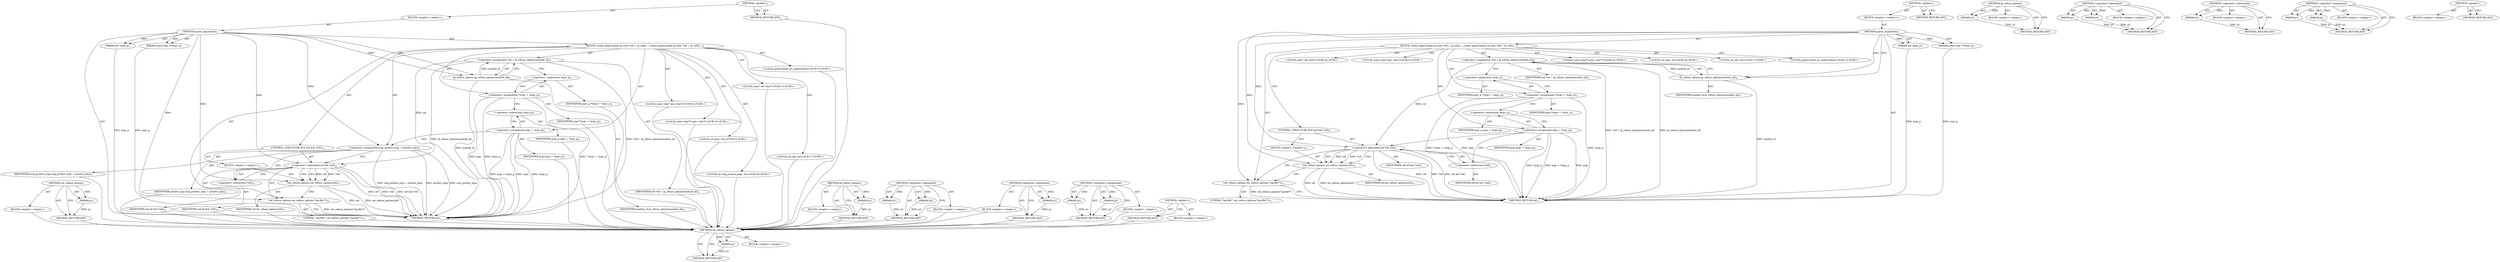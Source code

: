 digraph "&lt;global&gt;" {
vulnerable_87 [label=<(METHOD,set_refuse_options)>];
vulnerable_88 [label=<(PARAM,p1)>];
vulnerable_89 [label=<(BLOCK,&lt;empty&gt;,&lt;empty&gt;)>];
vulnerable_90 [label=<(METHOD_RETURN,ANY)>];
vulnerable_6 [label=<(METHOD,&lt;global&gt;)<SUB>1</SUB>>];
vulnerable_7 [label=<(BLOCK,&lt;empty&gt;,&lt;empty&gt;)<SUB>1</SUB>>];
vulnerable_8 [label=<(METHOD,parse_arguments)<SUB>1</SUB>>];
vulnerable_9 [label=<(PARAM,int *argc_p)<SUB>1</SUB>>];
vulnerable_10 [label=<(PARAM,const char ***argv_p)<SUB>1</SUB>>];
vulnerable_11 [label=<(BLOCK,{
	static poptContext pc;
	char *ref = lp_refus...,{
	static poptContext pc;
	char *ref = lp_refus...)<SUB>2</SUB>>];
vulnerable_12 [label="<(LOCAL,poptContext pc: poptContext)<SUB>3</SUB>>"];
vulnerable_13 [label="<(LOCAL,char* ref: char*)<SUB>4</SUB>>"];
vulnerable_14 [label=<(&lt;operator&gt;.assignment,*ref = lp_refuse_options(module_id))<SUB>4</SUB>>];
vulnerable_15 [label=<(IDENTIFIER,ref,*ref = lp_refuse_options(module_id))<SUB>4</SUB>>];
vulnerable_16 [label=<(lp_refuse_options,lp_refuse_options(module_id))<SUB>4</SUB>>];
vulnerable_17 [label=<(IDENTIFIER,module_id,lp_refuse_options(module_id))<SUB>4</SUB>>];
vulnerable_18 [label="<(LOCAL,const char* arg: char*)<SUB>5</SUB>>"];
vulnerable_19 [label="<(LOCAL,const char** argv: char**)<SUB>5</SUB>>"];
vulnerable_20 [label=<(&lt;operator&gt;.assignment,**argv = *argv_p)<SUB>5</SUB>>];
vulnerable_21 [label=<(IDENTIFIER,argv,**argv = *argv_p)<SUB>5</SUB>>];
vulnerable_22 [label=<(&lt;operator&gt;.indirection,*argv_p)<SUB>5</SUB>>];
vulnerable_23 [label=<(IDENTIFIER,argv_p,**argv = *argv_p)<SUB>5</SUB>>];
vulnerable_24 [label="<(LOCAL,int argc: int)<SUB>6</SUB>>"];
vulnerable_25 [label=<(&lt;operator&gt;.assignment,argc = *argc_p)<SUB>6</SUB>>];
vulnerable_26 [label=<(IDENTIFIER,argc,argc = *argc_p)<SUB>6</SUB>>];
vulnerable_27 [label=<(&lt;operator&gt;.indirection,*argc_p)<SUB>6</SUB>>];
vulnerable_28 [label=<(IDENTIFIER,argc_p,argc = *argc_p)<SUB>6</SUB>>];
vulnerable_29 [label="<(LOCAL,int opt: int)<SUB>7</SUB>>"];
vulnerable_30 [label=<(CONTROL_STRUCTURE,IF,if (ref &amp;&amp; *ref))<SUB>9</SUB>>];
vulnerable_31 [label=<(&lt;operator&gt;.logicalAnd,ref &amp;&amp; *ref)<SUB>9</SUB>>];
vulnerable_32 [label=<(IDENTIFIER,ref,ref &amp;&amp; *ref)<SUB>9</SUB>>];
vulnerable_33 [label=<(&lt;operator&gt;.indirection,*ref)<SUB>9</SUB>>];
vulnerable_34 [label=<(IDENTIFIER,ref,ref &amp;&amp; *ref)<SUB>9</SUB>>];
vulnerable_35 [label=<(BLOCK,&lt;empty&gt;,&lt;empty&gt;)<SUB>10</SUB>>];
vulnerable_36 [label=<(set_refuse_options,set_refuse_options(ref))<SUB>10</SUB>>];
vulnerable_37 [label=<(IDENTIFIER,ref,set_refuse_options(ref))<SUB>10</SUB>>];
vulnerable_38 [label=<(set_refuse_options,set_refuse_options(&quot;log-file*&quot;))<SUB>11</SUB>>];
vulnerable_39 [label=<(LITERAL,&quot;log-file*&quot;,set_refuse_options(&quot;log-file*&quot;))<SUB>11</SUB>>];
vulnerable_40 [label=<(METHOD_RETURN,int)<SUB>1</SUB>>];
vulnerable_42 [label=<(METHOD_RETURN,ANY)<SUB>1</SUB>>];
vulnerable_74 [label=<(METHOD,lp_refuse_options)>];
vulnerable_75 [label=<(PARAM,p1)>];
vulnerable_76 [label=<(BLOCK,&lt;empty&gt;,&lt;empty&gt;)>];
vulnerable_77 [label=<(METHOD_RETURN,ANY)>];
vulnerable_82 [label=<(METHOD,&lt;operator&gt;.logicalAnd)>];
vulnerable_83 [label=<(PARAM,p1)>];
vulnerable_84 [label=<(PARAM,p2)>];
vulnerable_85 [label=<(BLOCK,&lt;empty&gt;,&lt;empty&gt;)>];
vulnerable_86 [label=<(METHOD_RETURN,ANY)>];
vulnerable_78 [label=<(METHOD,&lt;operator&gt;.indirection)>];
vulnerable_79 [label=<(PARAM,p1)>];
vulnerable_80 [label=<(BLOCK,&lt;empty&gt;,&lt;empty&gt;)>];
vulnerable_81 [label=<(METHOD_RETURN,ANY)>];
vulnerable_69 [label=<(METHOD,&lt;operator&gt;.assignment)>];
vulnerable_70 [label=<(PARAM,p1)>];
vulnerable_71 [label=<(PARAM,p2)>];
vulnerable_72 [label=<(BLOCK,&lt;empty&gt;,&lt;empty&gt;)>];
vulnerable_73 [label=<(METHOD_RETURN,ANY)>];
vulnerable_63 [label=<(METHOD,&lt;global&gt;)<SUB>1</SUB>>];
vulnerable_64 [label=<(BLOCK,&lt;empty&gt;,&lt;empty&gt;)>];
vulnerable_65 [label=<(METHOD_RETURN,ANY)>];
fixed_91 [label=<(METHOD,set_refuse_options)>];
fixed_92 [label=<(PARAM,p1)>];
fixed_93 [label=<(BLOCK,&lt;empty&gt;,&lt;empty&gt;)>];
fixed_94 [label=<(METHOD_RETURN,ANY)>];
fixed_6 [label=<(METHOD,&lt;global&gt;)<SUB>1</SUB>>];
fixed_7 [label=<(BLOCK,&lt;empty&gt;,&lt;empty&gt;)<SUB>1</SUB>>];
fixed_8 [label=<(METHOD,parse_arguments)<SUB>1</SUB>>];
fixed_9 [label=<(PARAM,int *argc_p)<SUB>1</SUB>>];
fixed_10 [label=<(PARAM,const char ***argv_p)<SUB>1</SUB>>];
fixed_11 [label=<(BLOCK,{
	static poptContext pc;
	char *ref = lp_refus...,{
	static poptContext pc;
	char *ref = lp_refus...)<SUB>2</SUB>>];
fixed_12 [label="<(LOCAL,poptContext pc: poptContext)<SUB>3</SUB>>"];
fixed_13 [label="<(LOCAL,char* ref: char*)<SUB>4</SUB>>"];
fixed_14 [label=<(&lt;operator&gt;.assignment,*ref = lp_refuse_options(module_id))<SUB>4</SUB>>];
fixed_15 [label=<(IDENTIFIER,ref,*ref = lp_refuse_options(module_id))<SUB>4</SUB>>];
fixed_16 [label=<(lp_refuse_options,lp_refuse_options(module_id))<SUB>4</SUB>>];
fixed_17 [label=<(IDENTIFIER,module_id,lp_refuse_options(module_id))<SUB>4</SUB>>];
fixed_18 [label="<(LOCAL,const char* arg: char*)<SUB>5</SUB>>"];
fixed_19 [label="<(LOCAL,const char** argv: char**)<SUB>5</SUB>>"];
fixed_20 [label=<(&lt;operator&gt;.assignment,**argv = *argv_p)<SUB>5</SUB>>];
fixed_21 [label=<(IDENTIFIER,argv,**argv = *argv_p)<SUB>5</SUB>>];
fixed_22 [label=<(&lt;operator&gt;.indirection,*argv_p)<SUB>5</SUB>>];
fixed_23 [label=<(IDENTIFIER,argv_p,**argv = *argv_p)<SUB>5</SUB>>];
fixed_24 [label="<(LOCAL,int argc: int)<SUB>6</SUB>>"];
fixed_25 [label=<(&lt;operator&gt;.assignment,argc = *argc_p)<SUB>6</SUB>>];
fixed_26 [label=<(IDENTIFIER,argc,argc = *argc_p)<SUB>6</SUB>>];
fixed_27 [label=<(&lt;operator&gt;.indirection,*argc_p)<SUB>6</SUB>>];
fixed_28 [label=<(IDENTIFIER,argc_p,argc = *argc_p)<SUB>6</SUB>>];
fixed_29 [label="<(LOCAL,int opt: int)<SUB>7</SUB>>"];
fixed_30 [label="<(LOCAL,int orig_protect_args: int)<SUB>8</SUB>>"];
fixed_31 [label=<(&lt;operator&gt;.assignment,orig_protect_args = protect_args)<SUB>8</SUB>>];
fixed_32 [label=<(IDENTIFIER,orig_protect_args,orig_protect_args = protect_args)<SUB>8</SUB>>];
fixed_33 [label=<(IDENTIFIER,protect_args,orig_protect_args = protect_args)<SUB>8</SUB>>];
fixed_34 [label=<(CONTROL_STRUCTURE,IF,if (ref &amp;&amp; *ref))<SUB>10</SUB>>];
fixed_35 [label=<(&lt;operator&gt;.logicalAnd,ref &amp;&amp; *ref)<SUB>10</SUB>>];
fixed_36 [label=<(IDENTIFIER,ref,ref &amp;&amp; *ref)<SUB>10</SUB>>];
fixed_37 [label=<(&lt;operator&gt;.indirection,*ref)<SUB>10</SUB>>];
fixed_38 [label=<(IDENTIFIER,ref,ref &amp;&amp; *ref)<SUB>10</SUB>>];
fixed_39 [label=<(BLOCK,&lt;empty&gt;,&lt;empty&gt;)<SUB>11</SUB>>];
fixed_40 [label=<(set_refuse_options,set_refuse_options(ref))<SUB>11</SUB>>];
fixed_41 [label=<(IDENTIFIER,ref,set_refuse_options(ref))<SUB>11</SUB>>];
fixed_42 [label=<(set_refuse_options,set_refuse_options(&quot;log-file*&quot;))<SUB>12</SUB>>];
fixed_43 [label=<(LITERAL,&quot;log-file*&quot;,set_refuse_options(&quot;log-file*&quot;))<SUB>12</SUB>>];
fixed_44 [label=<(METHOD_RETURN,int)<SUB>1</SUB>>];
fixed_46 [label=<(METHOD_RETURN,ANY)<SUB>1</SUB>>];
fixed_78 [label=<(METHOD,lp_refuse_options)>];
fixed_79 [label=<(PARAM,p1)>];
fixed_80 [label=<(BLOCK,&lt;empty&gt;,&lt;empty&gt;)>];
fixed_81 [label=<(METHOD_RETURN,ANY)>];
fixed_86 [label=<(METHOD,&lt;operator&gt;.logicalAnd)>];
fixed_87 [label=<(PARAM,p1)>];
fixed_88 [label=<(PARAM,p2)>];
fixed_89 [label=<(BLOCK,&lt;empty&gt;,&lt;empty&gt;)>];
fixed_90 [label=<(METHOD_RETURN,ANY)>];
fixed_82 [label=<(METHOD,&lt;operator&gt;.indirection)>];
fixed_83 [label=<(PARAM,p1)>];
fixed_84 [label=<(BLOCK,&lt;empty&gt;,&lt;empty&gt;)>];
fixed_85 [label=<(METHOD_RETURN,ANY)>];
fixed_73 [label=<(METHOD,&lt;operator&gt;.assignment)>];
fixed_74 [label=<(PARAM,p1)>];
fixed_75 [label=<(PARAM,p2)>];
fixed_76 [label=<(BLOCK,&lt;empty&gt;,&lt;empty&gt;)>];
fixed_77 [label=<(METHOD_RETURN,ANY)>];
fixed_67 [label=<(METHOD,&lt;global&gt;)<SUB>1</SUB>>];
fixed_68 [label=<(BLOCK,&lt;empty&gt;,&lt;empty&gt;)>];
fixed_69 [label=<(METHOD_RETURN,ANY)>];
vulnerable_87 -> vulnerable_88  [key=0, label="AST: "];
vulnerable_87 -> vulnerable_88  [key=1, label="DDG: "];
vulnerable_87 -> vulnerable_89  [key=0, label="AST: "];
vulnerable_87 -> vulnerable_90  [key=0, label="AST: "];
vulnerable_87 -> vulnerable_90  [key=1, label="CFG: "];
vulnerable_88 -> vulnerable_90  [key=0, label="DDG: p1"];
vulnerable_6 -> vulnerable_7  [key=0, label="AST: "];
vulnerable_6 -> vulnerable_42  [key=0, label="AST: "];
vulnerable_6 -> vulnerable_42  [key=1, label="CFG: "];
vulnerable_7 -> vulnerable_8  [key=0, label="AST: "];
vulnerable_8 -> vulnerable_9  [key=0, label="AST: "];
vulnerable_8 -> vulnerable_9  [key=1, label="DDG: "];
vulnerable_8 -> vulnerable_10  [key=0, label="AST: "];
vulnerable_8 -> vulnerable_10  [key=1, label="DDG: "];
vulnerable_8 -> vulnerable_11  [key=0, label="AST: "];
vulnerable_8 -> vulnerable_40  [key=0, label="AST: "];
vulnerable_8 -> vulnerable_16  [key=0, label="CFG: "];
vulnerable_8 -> vulnerable_16  [key=1, label="DDG: "];
vulnerable_8 -> vulnerable_38  [key=0, label="DDG: "];
vulnerable_8 -> vulnerable_31  [key=0, label="DDG: "];
vulnerable_8 -> vulnerable_36  [key=0, label="DDG: "];
vulnerable_9 -> vulnerable_40  [key=0, label="DDG: argc_p"];
vulnerable_10 -> vulnerable_40  [key=0, label="DDG: argv_p"];
vulnerable_11 -> vulnerable_12  [key=0, label="AST: "];
vulnerable_11 -> vulnerable_13  [key=0, label="AST: "];
vulnerable_11 -> vulnerable_14  [key=0, label="AST: "];
vulnerable_11 -> vulnerable_18  [key=0, label="AST: "];
vulnerable_11 -> vulnerable_19  [key=0, label="AST: "];
vulnerable_11 -> vulnerable_20  [key=0, label="AST: "];
vulnerable_11 -> vulnerable_24  [key=0, label="AST: "];
vulnerable_11 -> vulnerable_25  [key=0, label="AST: "];
vulnerable_11 -> vulnerable_29  [key=0, label="AST: "];
vulnerable_11 -> vulnerable_30  [key=0, label="AST: "];
vulnerable_11 -> vulnerable_38  [key=0, label="AST: "];
vulnerable_14 -> vulnerable_15  [key=0, label="AST: "];
vulnerable_14 -> vulnerable_16  [key=0, label="AST: "];
vulnerable_14 -> vulnerable_22  [key=0, label="CFG: "];
vulnerable_14 -> vulnerable_40  [key=0, label="DDG: lp_refuse_options(module_id)"];
vulnerable_14 -> vulnerable_40  [key=1, label="DDG: *ref = lp_refuse_options(module_id)"];
vulnerable_14 -> vulnerable_31  [key=0, label="DDG: ref"];
vulnerable_16 -> vulnerable_17  [key=0, label="AST: "];
vulnerable_16 -> vulnerable_14  [key=0, label="CFG: "];
vulnerable_16 -> vulnerable_14  [key=1, label="DDG: module_id"];
vulnerable_16 -> vulnerable_40  [key=0, label="DDG: module_id"];
vulnerable_20 -> vulnerable_21  [key=0, label="AST: "];
vulnerable_20 -> vulnerable_22  [key=0, label="AST: "];
vulnerable_20 -> vulnerable_27  [key=0, label="CFG: "];
vulnerable_20 -> vulnerable_40  [key=0, label="DDG: argv"];
vulnerable_20 -> vulnerable_40  [key=1, label="DDG: *argv_p"];
vulnerable_20 -> vulnerable_40  [key=2, label="DDG: **argv = *argv_p"];
vulnerable_22 -> vulnerable_23  [key=0, label="AST: "];
vulnerable_22 -> vulnerable_20  [key=0, label="CFG: "];
vulnerable_25 -> vulnerable_26  [key=0, label="AST: "];
vulnerable_25 -> vulnerable_27  [key=0, label="AST: "];
vulnerable_25 -> vulnerable_31  [key=0, label="CFG: "];
vulnerable_25 -> vulnerable_33  [key=0, label="CFG: "];
vulnerable_25 -> vulnerable_40  [key=0, label="DDG: argc"];
vulnerable_25 -> vulnerable_40  [key=1, label="DDG: *argc_p"];
vulnerable_25 -> vulnerable_40  [key=2, label="DDG: argc = *argc_p"];
vulnerable_27 -> vulnerable_28  [key=0, label="AST: "];
vulnerable_27 -> vulnerable_25  [key=0, label="CFG: "];
vulnerable_30 -> vulnerable_31  [key=0, label="AST: "];
vulnerable_30 -> vulnerable_35  [key=0, label="AST: "];
vulnerable_31 -> vulnerable_32  [key=0, label="AST: "];
vulnerable_31 -> vulnerable_33  [key=0, label="AST: "];
vulnerable_31 -> vulnerable_36  [key=0, label="CFG: "];
vulnerable_31 -> vulnerable_36  [key=1, label="DDG: ref"];
vulnerable_31 -> vulnerable_36  [key=2, label="DDG: *ref"];
vulnerable_31 -> vulnerable_36  [key=3, label="CDG: "];
vulnerable_31 -> vulnerable_38  [key=0, label="CFG: "];
vulnerable_31 -> vulnerable_40  [key=0, label="DDG: ref"];
vulnerable_31 -> vulnerable_40  [key=1, label="DDG: *ref"];
vulnerable_31 -> vulnerable_40  [key=2, label="DDG: ref &amp;&amp; *ref"];
vulnerable_33 -> vulnerable_34  [key=0, label="AST: "];
vulnerable_33 -> vulnerable_31  [key=0, label="CFG: "];
vulnerable_35 -> vulnerable_36  [key=0, label="AST: "];
vulnerable_36 -> vulnerable_37  [key=0, label="AST: "];
vulnerable_36 -> vulnerable_38  [key=0, label="CFG: "];
vulnerable_36 -> vulnerable_40  [key=0, label="DDG: ref"];
vulnerable_36 -> vulnerable_40  [key=1, label="DDG: set_refuse_options(ref)"];
vulnerable_38 -> vulnerable_39  [key=0, label="AST: "];
vulnerable_38 -> vulnerable_40  [key=0, label="CFG: "];
vulnerable_38 -> vulnerable_40  [key=1, label="DDG: set_refuse_options(&quot;log-file*&quot;)"];
vulnerable_74 -> vulnerable_75  [key=0, label="AST: "];
vulnerable_74 -> vulnerable_75  [key=1, label="DDG: "];
vulnerable_74 -> vulnerable_76  [key=0, label="AST: "];
vulnerable_74 -> vulnerable_77  [key=0, label="AST: "];
vulnerable_74 -> vulnerable_77  [key=1, label="CFG: "];
vulnerable_75 -> vulnerable_77  [key=0, label="DDG: p1"];
vulnerable_82 -> vulnerable_83  [key=0, label="AST: "];
vulnerable_82 -> vulnerable_83  [key=1, label="DDG: "];
vulnerable_82 -> vulnerable_85  [key=0, label="AST: "];
vulnerable_82 -> vulnerable_84  [key=0, label="AST: "];
vulnerable_82 -> vulnerable_84  [key=1, label="DDG: "];
vulnerable_82 -> vulnerable_86  [key=0, label="AST: "];
vulnerable_82 -> vulnerable_86  [key=1, label="CFG: "];
vulnerable_83 -> vulnerable_86  [key=0, label="DDG: p1"];
vulnerable_84 -> vulnerable_86  [key=0, label="DDG: p2"];
vulnerable_78 -> vulnerable_79  [key=0, label="AST: "];
vulnerable_78 -> vulnerable_79  [key=1, label="DDG: "];
vulnerable_78 -> vulnerable_80  [key=0, label="AST: "];
vulnerable_78 -> vulnerable_81  [key=0, label="AST: "];
vulnerable_78 -> vulnerable_81  [key=1, label="CFG: "];
vulnerable_79 -> vulnerable_81  [key=0, label="DDG: p1"];
vulnerable_69 -> vulnerable_70  [key=0, label="AST: "];
vulnerable_69 -> vulnerable_70  [key=1, label="DDG: "];
vulnerable_69 -> vulnerable_72  [key=0, label="AST: "];
vulnerable_69 -> vulnerable_71  [key=0, label="AST: "];
vulnerable_69 -> vulnerable_71  [key=1, label="DDG: "];
vulnerable_69 -> vulnerable_73  [key=0, label="AST: "];
vulnerable_69 -> vulnerable_73  [key=1, label="CFG: "];
vulnerable_70 -> vulnerable_73  [key=0, label="DDG: p1"];
vulnerable_71 -> vulnerable_73  [key=0, label="DDG: p2"];
vulnerable_63 -> vulnerable_64  [key=0, label="AST: "];
vulnerable_63 -> vulnerable_65  [key=0, label="AST: "];
vulnerable_63 -> vulnerable_65  [key=1, label="CFG: "];
fixed_91 -> fixed_92  [key=0, label="AST: "];
fixed_91 -> fixed_92  [key=1, label="DDG: "];
fixed_91 -> fixed_93  [key=0, label="AST: "];
fixed_91 -> fixed_94  [key=0, label="AST: "];
fixed_91 -> fixed_94  [key=1, label="CFG: "];
fixed_92 -> fixed_94  [key=0, label="DDG: p1"];
fixed_93 -> vulnerable_87  [key=0];
fixed_94 -> vulnerable_87  [key=0];
fixed_6 -> fixed_7  [key=0, label="AST: "];
fixed_6 -> fixed_46  [key=0, label="AST: "];
fixed_6 -> fixed_46  [key=1, label="CFG: "];
fixed_7 -> fixed_8  [key=0, label="AST: "];
fixed_8 -> fixed_9  [key=0, label="AST: "];
fixed_8 -> fixed_9  [key=1, label="DDG: "];
fixed_8 -> fixed_10  [key=0, label="AST: "];
fixed_8 -> fixed_10  [key=1, label="DDG: "];
fixed_8 -> fixed_11  [key=0, label="AST: "];
fixed_8 -> fixed_44  [key=0, label="AST: "];
fixed_8 -> fixed_16  [key=0, label="CFG: "];
fixed_8 -> fixed_16  [key=1, label="DDG: "];
fixed_8 -> fixed_31  [key=0, label="DDG: "];
fixed_8 -> fixed_42  [key=0, label="DDG: "];
fixed_8 -> fixed_35  [key=0, label="DDG: "];
fixed_8 -> fixed_40  [key=0, label="DDG: "];
fixed_9 -> fixed_44  [key=0, label="DDG: argc_p"];
fixed_10 -> fixed_44  [key=0, label="DDG: argv_p"];
fixed_11 -> fixed_12  [key=0, label="AST: "];
fixed_11 -> fixed_13  [key=0, label="AST: "];
fixed_11 -> fixed_14  [key=0, label="AST: "];
fixed_11 -> fixed_18  [key=0, label="AST: "];
fixed_11 -> fixed_19  [key=0, label="AST: "];
fixed_11 -> fixed_20  [key=0, label="AST: "];
fixed_11 -> fixed_24  [key=0, label="AST: "];
fixed_11 -> fixed_25  [key=0, label="AST: "];
fixed_11 -> fixed_29  [key=0, label="AST: "];
fixed_11 -> fixed_30  [key=0, label="AST: "];
fixed_11 -> fixed_31  [key=0, label="AST: "];
fixed_11 -> fixed_34  [key=0, label="AST: "];
fixed_11 -> fixed_42  [key=0, label="AST: "];
fixed_12 -> vulnerable_87  [key=0];
fixed_13 -> vulnerable_87  [key=0];
fixed_14 -> fixed_15  [key=0, label="AST: "];
fixed_14 -> fixed_16  [key=0, label="AST: "];
fixed_14 -> fixed_22  [key=0, label="CFG: "];
fixed_14 -> fixed_44  [key=0, label="DDG: lp_refuse_options(module_id)"];
fixed_14 -> fixed_44  [key=1, label="DDG: *ref = lp_refuse_options(module_id)"];
fixed_14 -> fixed_35  [key=0, label="DDG: ref"];
fixed_15 -> vulnerable_87  [key=0];
fixed_16 -> fixed_17  [key=0, label="AST: "];
fixed_16 -> fixed_14  [key=0, label="CFG: "];
fixed_16 -> fixed_14  [key=1, label="DDG: module_id"];
fixed_16 -> fixed_44  [key=0, label="DDG: module_id"];
fixed_17 -> vulnerable_87  [key=0];
fixed_18 -> vulnerable_87  [key=0];
fixed_19 -> vulnerable_87  [key=0];
fixed_20 -> fixed_21  [key=0, label="AST: "];
fixed_20 -> fixed_22  [key=0, label="AST: "];
fixed_20 -> fixed_27  [key=0, label="CFG: "];
fixed_20 -> fixed_44  [key=0, label="DDG: argv"];
fixed_20 -> fixed_44  [key=1, label="DDG: *argv_p"];
fixed_20 -> fixed_44  [key=2, label="DDG: **argv = *argv_p"];
fixed_21 -> vulnerable_87  [key=0];
fixed_22 -> fixed_23  [key=0, label="AST: "];
fixed_22 -> fixed_20  [key=0, label="CFG: "];
fixed_23 -> vulnerable_87  [key=0];
fixed_24 -> vulnerable_87  [key=0];
fixed_25 -> fixed_26  [key=0, label="AST: "];
fixed_25 -> fixed_27  [key=0, label="AST: "];
fixed_25 -> fixed_31  [key=0, label="CFG: "];
fixed_25 -> fixed_44  [key=0, label="DDG: argc"];
fixed_25 -> fixed_44  [key=1, label="DDG: *argc_p"];
fixed_25 -> fixed_44  [key=2, label="DDG: argc = *argc_p"];
fixed_26 -> vulnerable_87  [key=0];
fixed_27 -> fixed_28  [key=0, label="AST: "];
fixed_27 -> fixed_25  [key=0, label="CFG: "];
fixed_28 -> vulnerable_87  [key=0];
fixed_29 -> vulnerable_87  [key=0];
fixed_30 -> vulnerable_87  [key=0];
fixed_31 -> fixed_32  [key=0, label="AST: "];
fixed_31 -> fixed_33  [key=0, label="AST: "];
fixed_31 -> fixed_35  [key=0, label="CFG: "];
fixed_31 -> fixed_37  [key=0, label="CFG: "];
fixed_31 -> fixed_44  [key=0, label="DDG: orig_protect_args"];
fixed_31 -> fixed_44  [key=1, label="DDG: orig_protect_args = protect_args"];
fixed_31 -> fixed_44  [key=2, label="DDG: protect_args"];
fixed_32 -> vulnerable_87  [key=0];
fixed_33 -> vulnerable_87  [key=0];
fixed_34 -> fixed_35  [key=0, label="AST: "];
fixed_34 -> fixed_39  [key=0, label="AST: "];
fixed_35 -> fixed_36  [key=0, label="AST: "];
fixed_35 -> fixed_37  [key=0, label="AST: "];
fixed_35 -> fixed_40  [key=0, label="CFG: "];
fixed_35 -> fixed_40  [key=1, label="DDG: ref"];
fixed_35 -> fixed_40  [key=2, label="DDG: *ref"];
fixed_35 -> fixed_40  [key=3, label="CDG: "];
fixed_35 -> fixed_42  [key=0, label="CFG: "];
fixed_35 -> fixed_44  [key=0, label="DDG: ref"];
fixed_35 -> fixed_44  [key=1, label="DDG: *ref"];
fixed_35 -> fixed_44  [key=2, label="DDG: ref &amp;&amp; *ref"];
fixed_36 -> vulnerable_87  [key=0];
fixed_37 -> fixed_38  [key=0, label="AST: "];
fixed_37 -> fixed_35  [key=0, label="CFG: "];
fixed_38 -> vulnerable_87  [key=0];
fixed_39 -> fixed_40  [key=0, label="AST: "];
fixed_40 -> fixed_41  [key=0, label="AST: "];
fixed_40 -> fixed_42  [key=0, label="CFG: "];
fixed_40 -> fixed_44  [key=0, label="DDG: ref"];
fixed_40 -> fixed_44  [key=1, label="DDG: set_refuse_options(ref)"];
fixed_41 -> vulnerable_87  [key=0];
fixed_42 -> fixed_43  [key=0, label="AST: "];
fixed_42 -> fixed_44  [key=0, label="CFG: "];
fixed_42 -> fixed_44  [key=1, label="DDG: set_refuse_options(&quot;log-file*&quot;)"];
fixed_43 -> vulnerable_87  [key=0];
fixed_44 -> vulnerable_87  [key=0];
fixed_46 -> vulnerable_87  [key=0];
fixed_78 -> fixed_79  [key=0, label="AST: "];
fixed_78 -> fixed_79  [key=1, label="DDG: "];
fixed_78 -> fixed_80  [key=0, label="AST: "];
fixed_78 -> fixed_81  [key=0, label="AST: "];
fixed_78 -> fixed_81  [key=1, label="CFG: "];
fixed_79 -> fixed_81  [key=0, label="DDG: p1"];
fixed_80 -> vulnerable_87  [key=0];
fixed_81 -> vulnerable_87  [key=0];
fixed_86 -> fixed_87  [key=0, label="AST: "];
fixed_86 -> fixed_87  [key=1, label="DDG: "];
fixed_86 -> fixed_89  [key=0, label="AST: "];
fixed_86 -> fixed_88  [key=0, label="AST: "];
fixed_86 -> fixed_88  [key=1, label="DDG: "];
fixed_86 -> fixed_90  [key=0, label="AST: "];
fixed_86 -> fixed_90  [key=1, label="CFG: "];
fixed_87 -> fixed_90  [key=0, label="DDG: p1"];
fixed_88 -> fixed_90  [key=0, label="DDG: p2"];
fixed_89 -> vulnerable_87  [key=0];
fixed_90 -> vulnerable_87  [key=0];
fixed_82 -> fixed_83  [key=0, label="AST: "];
fixed_82 -> fixed_83  [key=1, label="DDG: "];
fixed_82 -> fixed_84  [key=0, label="AST: "];
fixed_82 -> fixed_85  [key=0, label="AST: "];
fixed_82 -> fixed_85  [key=1, label="CFG: "];
fixed_83 -> fixed_85  [key=0, label="DDG: p1"];
fixed_84 -> vulnerable_87  [key=0];
fixed_85 -> vulnerable_87  [key=0];
fixed_73 -> fixed_74  [key=0, label="AST: "];
fixed_73 -> fixed_74  [key=1, label="DDG: "];
fixed_73 -> fixed_76  [key=0, label="AST: "];
fixed_73 -> fixed_75  [key=0, label="AST: "];
fixed_73 -> fixed_75  [key=1, label="DDG: "];
fixed_73 -> fixed_77  [key=0, label="AST: "];
fixed_73 -> fixed_77  [key=1, label="CFG: "];
fixed_74 -> fixed_77  [key=0, label="DDG: p1"];
fixed_75 -> fixed_77  [key=0, label="DDG: p2"];
fixed_76 -> vulnerable_87  [key=0];
fixed_77 -> vulnerable_87  [key=0];
fixed_67 -> fixed_68  [key=0, label="AST: "];
fixed_67 -> fixed_69  [key=0, label="AST: "];
fixed_67 -> fixed_69  [key=1, label="CFG: "];
fixed_68 -> vulnerable_87  [key=0];
fixed_69 -> vulnerable_87  [key=0];
}
